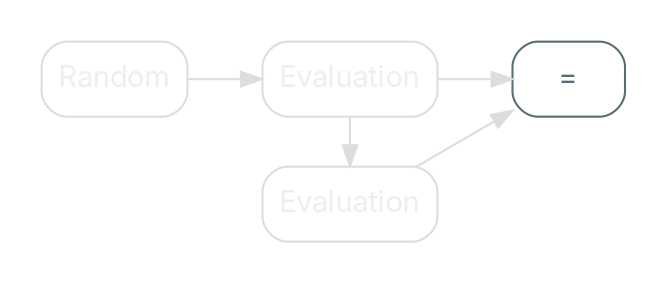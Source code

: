 digraph {
    bgcolor=transparent
    rankdir=LR

    // Default theme: enabled
    node[shape="rectangle" style="rounded,filled" color="#586E75" fillcolor="#ffffff" fontcolor="#586E75" fontname="Inter,Arial"]
    edge[color="#586E75" fontcolor="#000000" fontname="Inter,Arial" fontsize=11]

    subgraph cluster_0 {
        color=transparent
        Input[label="Random" color="#dddddd" fontcolor="#eeeeee"]
        Evaluation[color="#dddddd" fontcolor="#eeeeee"]
        Analysis[label="="]
    }

    subgraph cluster_1 {
        color=transparent
        Invis[style=invis]
        Evaluation2[label="Evaluation" color="#dddddd" fontcolor="#eeeeee"]
    }

    Input -> Invis[constraint=false style=invis]
    Invis -> Evaluation2[style=invis]

    Input -> Evaluation[color="#dddddd"]
    Evaluation -> Analysis[color="#dddddd"]
    Evaluation -> Evaluation2[constraint=false color="#dddddd"]
    Evaluation2 -> Analysis[color="#dddddd"]
}
